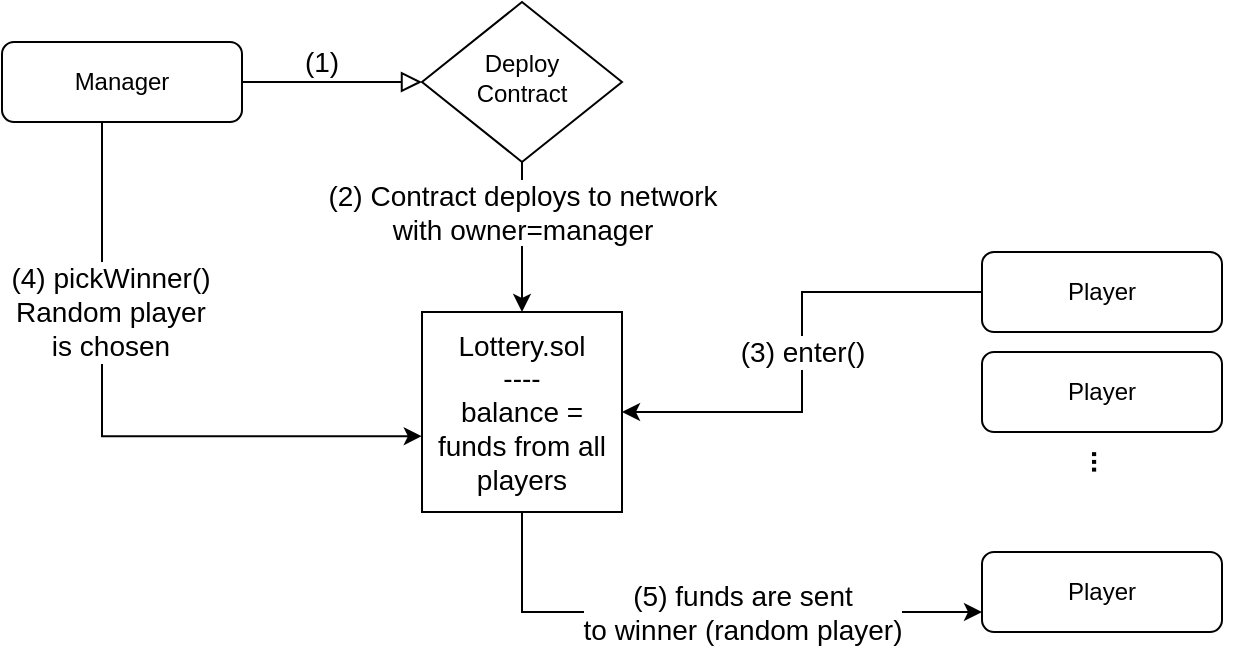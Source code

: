 <mxfile version="20.1.1" type="device"><diagram id="C5RBs43oDa-KdzZeNtuy" name="Page-1"><mxGraphModel dx="771" dy="466" grid="1" gridSize="10" guides="1" tooltips="1" connect="1" arrows="1" fold="1" page="1" pageScale="1" pageWidth="827" pageHeight="1169" math="0" shadow="0"><root><mxCell id="WIyWlLk6GJQsqaUBKTNV-0"/><mxCell id="WIyWlLk6GJQsqaUBKTNV-1" parent="WIyWlLk6GJQsqaUBKTNV-0"/><mxCell id="WIyWlLk6GJQsqaUBKTNV-2" value="" style="rounded=0;html=1;jettySize=auto;orthogonalLoop=1;fontSize=11;endArrow=block;endFill=0;endSize=8;strokeWidth=1;shadow=0;labelBackgroundColor=none;edgeStyle=orthogonalEdgeStyle;" parent="WIyWlLk6GJQsqaUBKTNV-1" source="WIyWlLk6GJQsqaUBKTNV-3" target="WIyWlLk6GJQsqaUBKTNV-6" edge="1"><mxGeometry relative="1" as="geometry"/></mxCell><mxCell id="tbqIQettonBwrIaFqYG5-10" value="(4) pickWinner()&lt;br&gt;Random player&lt;br&gt;is chosen" style="edgeStyle=orthogonalEdgeStyle;rounded=0;orthogonalLoop=1;jettySize=auto;html=1;entryX=-0.001;entryY=0.621;entryDx=0;entryDy=0;entryPerimeter=0;fontSize=14;exitX=0.447;exitY=0.975;exitDx=0;exitDy=0;exitPerimeter=0;" edge="1" parent="WIyWlLk6GJQsqaUBKTNV-1" source="WIyWlLk6GJQsqaUBKTNV-3" target="tbqIQettonBwrIaFqYG5-4"><mxGeometry x="-0.381" y="4" relative="1" as="geometry"><Array as="points"><mxPoint x="60" y="64"/><mxPoint x="60" y="222"/></Array><mxPoint as="offset"/></mxGeometry></mxCell><mxCell id="WIyWlLk6GJQsqaUBKTNV-3" value="Manager" style="rounded=1;whiteSpace=wrap;html=1;fontSize=12;glass=0;strokeWidth=1;shadow=0;" parent="WIyWlLk6GJQsqaUBKTNV-1" vertex="1"><mxGeometry x="10" y="25" width="120" height="40" as="geometry"/></mxCell><mxCell id="tbqIQettonBwrIaFqYG5-5" value="(2) Contract deploys to network&lt;br&gt;with owner=manager" style="edgeStyle=orthogonalEdgeStyle;rounded=0;orthogonalLoop=1;jettySize=auto;html=1;fontSize=14;" edge="1" parent="WIyWlLk6GJQsqaUBKTNV-1" source="WIyWlLk6GJQsqaUBKTNV-6" target="tbqIQettonBwrIaFqYG5-4"><mxGeometry x="-0.333" relative="1" as="geometry"><mxPoint as="offset"/></mxGeometry></mxCell><mxCell id="WIyWlLk6GJQsqaUBKTNV-6" value="Deploy&lt;br&gt;Contract" style="rhombus;whiteSpace=wrap;html=1;shadow=0;fontFamily=Helvetica;fontSize=12;align=center;strokeWidth=1;spacing=6;spacingTop=-4;" parent="WIyWlLk6GJQsqaUBKTNV-1" vertex="1"><mxGeometry x="220" y="5" width="100" height="80" as="geometry"/></mxCell><mxCell id="tbqIQettonBwrIaFqYG5-6" value="(3) enter()" style="edgeStyle=orthogonalEdgeStyle;rounded=0;orthogonalLoop=1;jettySize=auto;html=1;entryX=1;entryY=0.5;entryDx=0;entryDy=0;fontSize=14;" edge="1" parent="WIyWlLk6GJQsqaUBKTNV-1" source="tbqIQettonBwrIaFqYG5-0" target="tbqIQettonBwrIaFqYG5-4"><mxGeometry relative="1" as="geometry"/></mxCell><mxCell id="tbqIQettonBwrIaFqYG5-0" value="Player" style="rounded=1;whiteSpace=wrap;html=1;fontSize=12;glass=0;strokeWidth=1;shadow=0;" vertex="1" parent="WIyWlLk6GJQsqaUBKTNV-1"><mxGeometry x="500" y="130" width="120" height="40" as="geometry"/></mxCell><mxCell id="tbqIQettonBwrIaFqYG5-1" value="Player" style="rounded=1;whiteSpace=wrap;html=1;fontSize=12;glass=0;strokeWidth=1;shadow=0;" vertex="1" parent="WIyWlLk6GJQsqaUBKTNV-1"><mxGeometry x="500" y="180" width="120" height="40" as="geometry"/></mxCell><mxCell id="tbqIQettonBwrIaFqYG5-2" value="Player" style="rounded=1;whiteSpace=wrap;html=1;fontSize=12;glass=0;strokeWidth=1;shadow=0;" vertex="1" parent="WIyWlLk6GJQsqaUBKTNV-1"><mxGeometry x="500" y="280" width="120" height="40" as="geometry"/></mxCell><mxCell id="tbqIQettonBwrIaFqYG5-3" value="..." style="text;html=1;strokeColor=none;fillColor=none;align=center;verticalAlign=middle;whiteSpace=wrap;rounded=0;rotation=90;fontStyle=1;fontSize=14;" vertex="1" parent="WIyWlLk6GJQsqaUBKTNV-1"><mxGeometry x="530" y="170" width="60" height="130" as="geometry"/></mxCell><mxCell id="tbqIQettonBwrIaFqYG5-11" value="(5) funds are sent&lt;br&gt;to winner (random player)" style="edgeStyle=orthogonalEdgeStyle;rounded=0;orthogonalLoop=1;jettySize=auto;html=1;entryX=0;entryY=0.75;entryDx=0;entryDy=0;fontSize=14;exitX=0.187;exitY=0.993;exitDx=0;exitDy=0;exitPerimeter=0;" edge="1" parent="WIyWlLk6GJQsqaUBKTNV-1" source="tbqIQettonBwrIaFqYG5-4" target="tbqIQettonBwrIaFqYG5-2"><mxGeometry x="0.231" relative="1" as="geometry"><Array as="points"><mxPoint x="270" y="259"/><mxPoint x="270" y="310"/></Array><mxPoint as="offset"/></mxGeometry></mxCell><mxCell id="tbqIQettonBwrIaFqYG5-4" value="Lottery.sol&lt;br&gt;----&lt;br&gt;balance = funds from all players" style="whiteSpace=wrap;html=1;aspect=fixed;fontSize=14;" vertex="1" parent="WIyWlLk6GJQsqaUBKTNV-1"><mxGeometry x="220" y="160" width="100" height="100" as="geometry"/></mxCell><mxCell id="tbqIQettonBwrIaFqYG5-9" value="(1)" style="text;html=1;strokeColor=none;fillColor=none;align=center;verticalAlign=middle;whiteSpace=wrap;rounded=0;fontSize=14;" vertex="1" parent="WIyWlLk6GJQsqaUBKTNV-1"><mxGeometry x="140" y="20" width="60" height="30" as="geometry"/></mxCell></root></mxGraphModel></diagram></mxfile>